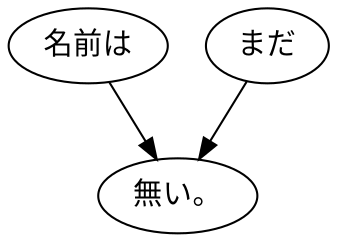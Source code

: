 digraph graph2 {
	node0 [label="名前は"];
	node1 [label="まだ"];
	node2 [label="無い。"];
	node0 -> node2;
	node1 -> node2;
}
